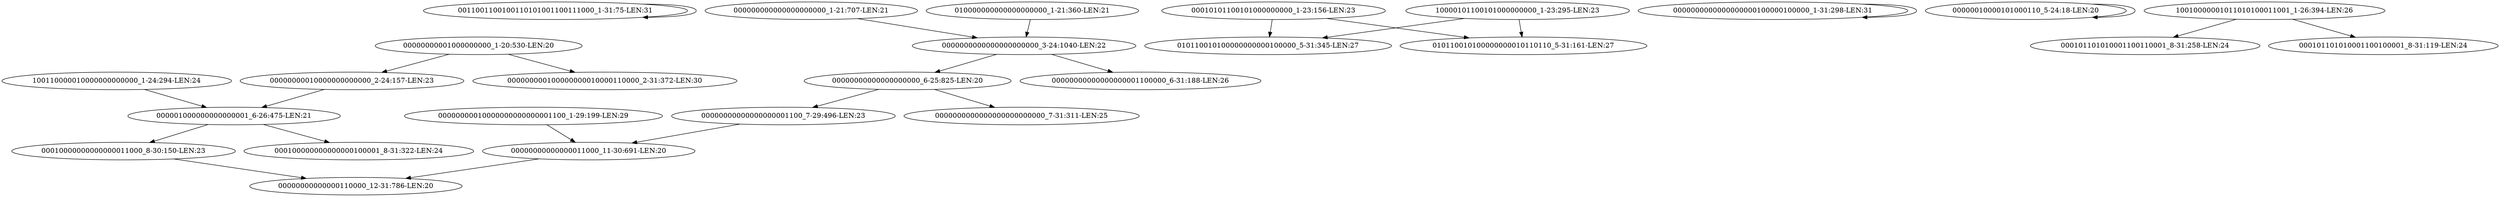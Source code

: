 digraph G {
    "0011001100100110101001100111000_1-31:75-LEN:31" -> "0011001100100110101001100111000_1-31:75-LEN:31";
    "100110000010000000000000_1-24:294-LEN:24" -> "000001000000000000001_6-26:475-LEN:21";
    "000001000000000000001_6-26:475-LEN:21" -> "00010000000000000011000_8-30:150-LEN:23";
    "000001000000000000001_6-26:475-LEN:21" -> "000100000000000000100001_8-31:322-LEN:24";
    "00000000010000000000000_2-24:157-LEN:23" -> "000001000000000000001_6-26:475-LEN:21";
    "00000000010000000000000001100_1-29:199-LEN:29" -> "00000000000000011000_11-30:691-LEN:20";
    "0000000000000000000000_3-24:1040-LEN:22" -> "00000000000000000001100000_6-31:188-LEN:26";
    "0000000000000000000000_3-24:1040-LEN:22" -> "00000000000000000000_6-25:825-LEN:20";
    "00010101100101000000000_1-23:156-LEN:23" -> "010110010100000000000100000_5-31:345-LEN:27";
    "00010101100101000000000_1-23:156-LEN:23" -> "010110010100000000010110110_5-31:161-LEN:27";
    "0000000000000000000100000100000_1-31:298-LEN:31" -> "0000000000000000000100000100000_1-31:298-LEN:31";
    "00000000000000000000_6-25:825-LEN:20" -> "0000000000000000000000000_7-31:311-LEN:25";
    "00000000000000000000_6-25:825-LEN:20" -> "00000000000000000001100_7-29:496-LEN:23";
    "00010000000000000011000_8-30:150-LEN:23" -> "00000000000000110000_12-31:786-LEN:20";
    "000000000000000000000_1-21:707-LEN:21" -> "0000000000000000000000_3-24:1040-LEN:22";
    "00000000000000011000_11-30:691-LEN:20" -> "00000000000000110000_12-31:786-LEN:20";
    "00000000001000000000_1-20:530-LEN:20" -> "00000000010000000000000_2-24:157-LEN:23";
    "00000000001000000000_1-20:530-LEN:20" -> "000000000100000000010000110000_2-31:372-LEN:30";
    "010000000000000000000_1-21:360-LEN:21" -> "0000000000000000000000_3-24:1040-LEN:22";
    "00000000000000000001100_7-29:496-LEN:23" -> "00000000000000011000_11-30:691-LEN:20";
    "00000010000101000110_5-24:18-LEN:20" -> "00000010000101000110_5-24:18-LEN:20";
    "10000101100101000000000_1-23:295-LEN:23" -> "010110010100000000000100000_5-31:345-LEN:27";
    "10000101100101000000000_1-23:295-LEN:23" -> "010110010100000000010110110_5-31:161-LEN:27";
    "10010000001011010100011001_1-26:394-LEN:26" -> "000101101010001100110001_8-31:258-LEN:24";
    "10010000001011010100011001_1-26:394-LEN:26" -> "000101101010001100100001_8-31:119-LEN:24";
}
